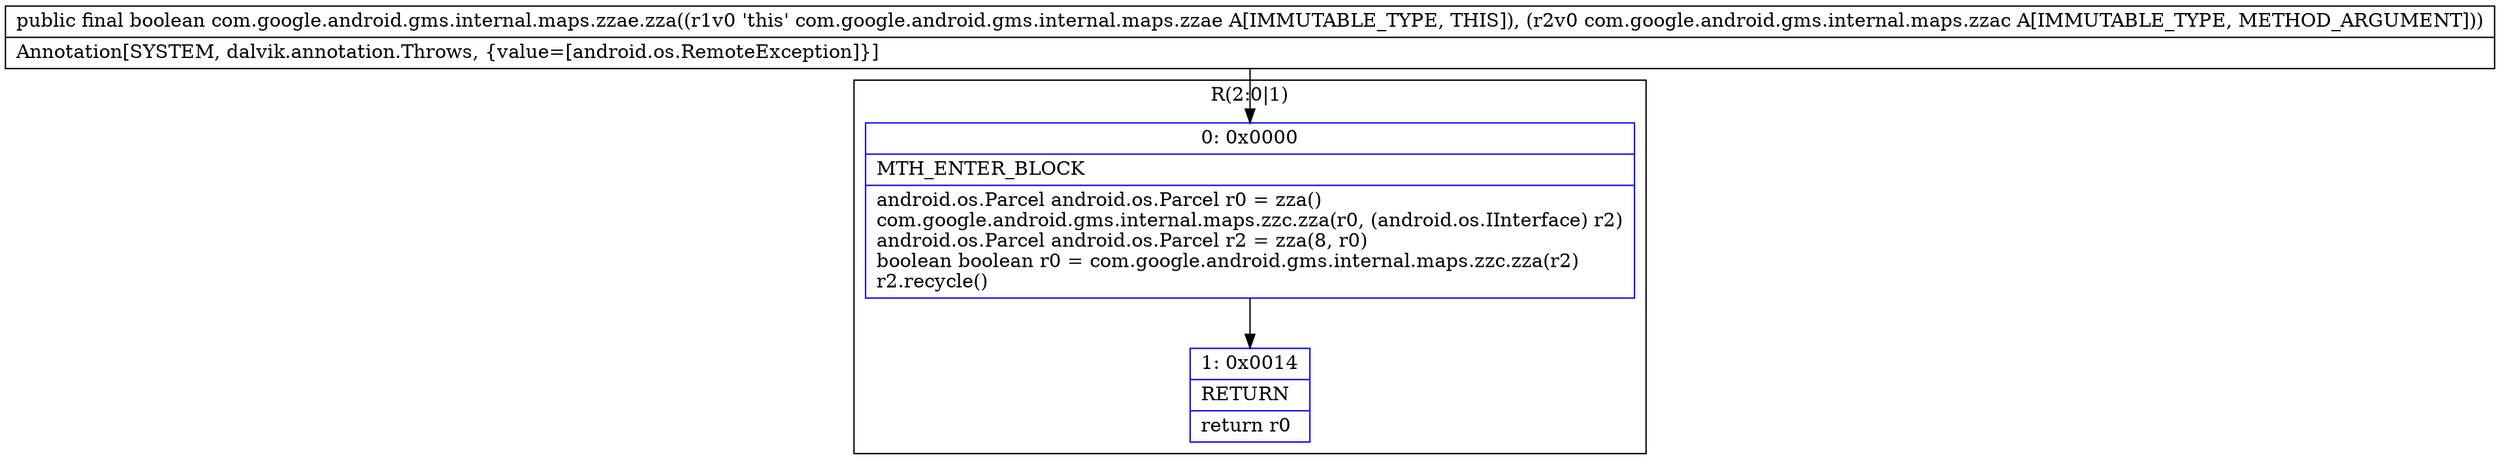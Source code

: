 digraph "CFG forcom.google.android.gms.internal.maps.zzae.zza(Lcom\/google\/android\/gms\/internal\/maps\/zzac;)Z" {
subgraph cluster_Region_466664399 {
label = "R(2:0|1)";
node [shape=record,color=blue];
Node_0 [shape=record,label="{0\:\ 0x0000|MTH_ENTER_BLOCK\l|android.os.Parcel android.os.Parcel r0 = zza()\lcom.google.android.gms.internal.maps.zzc.zza(r0, (android.os.IInterface) r2)\landroid.os.Parcel android.os.Parcel r2 = zza(8, r0)\lboolean boolean r0 = com.google.android.gms.internal.maps.zzc.zza(r2)\lr2.recycle()\l}"];
Node_1 [shape=record,label="{1\:\ 0x0014|RETURN\l|return r0\l}"];
}
MethodNode[shape=record,label="{public final boolean com.google.android.gms.internal.maps.zzae.zza((r1v0 'this' com.google.android.gms.internal.maps.zzae A[IMMUTABLE_TYPE, THIS]), (r2v0 com.google.android.gms.internal.maps.zzac A[IMMUTABLE_TYPE, METHOD_ARGUMENT]))  | Annotation[SYSTEM, dalvik.annotation.Throws, \{value=[android.os.RemoteException]\}]\l}"];
MethodNode -> Node_0;
Node_0 -> Node_1;
}

